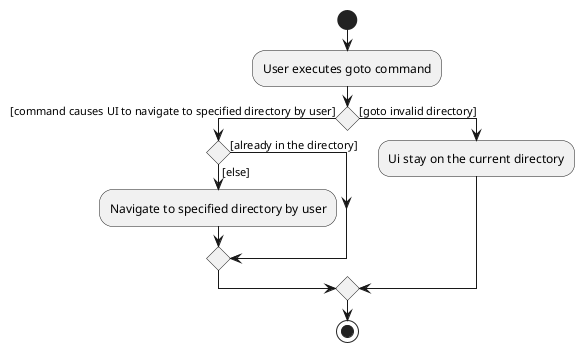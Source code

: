@startuml
start
:User executes goto command;

'Since the beta syntax does not support placing the condition outside the
'diamond we place it as the true branch instead.

if () then ([command causes UI to navigate to specified directory by user])
    if() then ([else])
    :Navigate to specified directory by user;
    else ([already in the directory])
endif

else([goto invalid directory])
:Ui stay on the current directory;
endif
stop
@enduml
